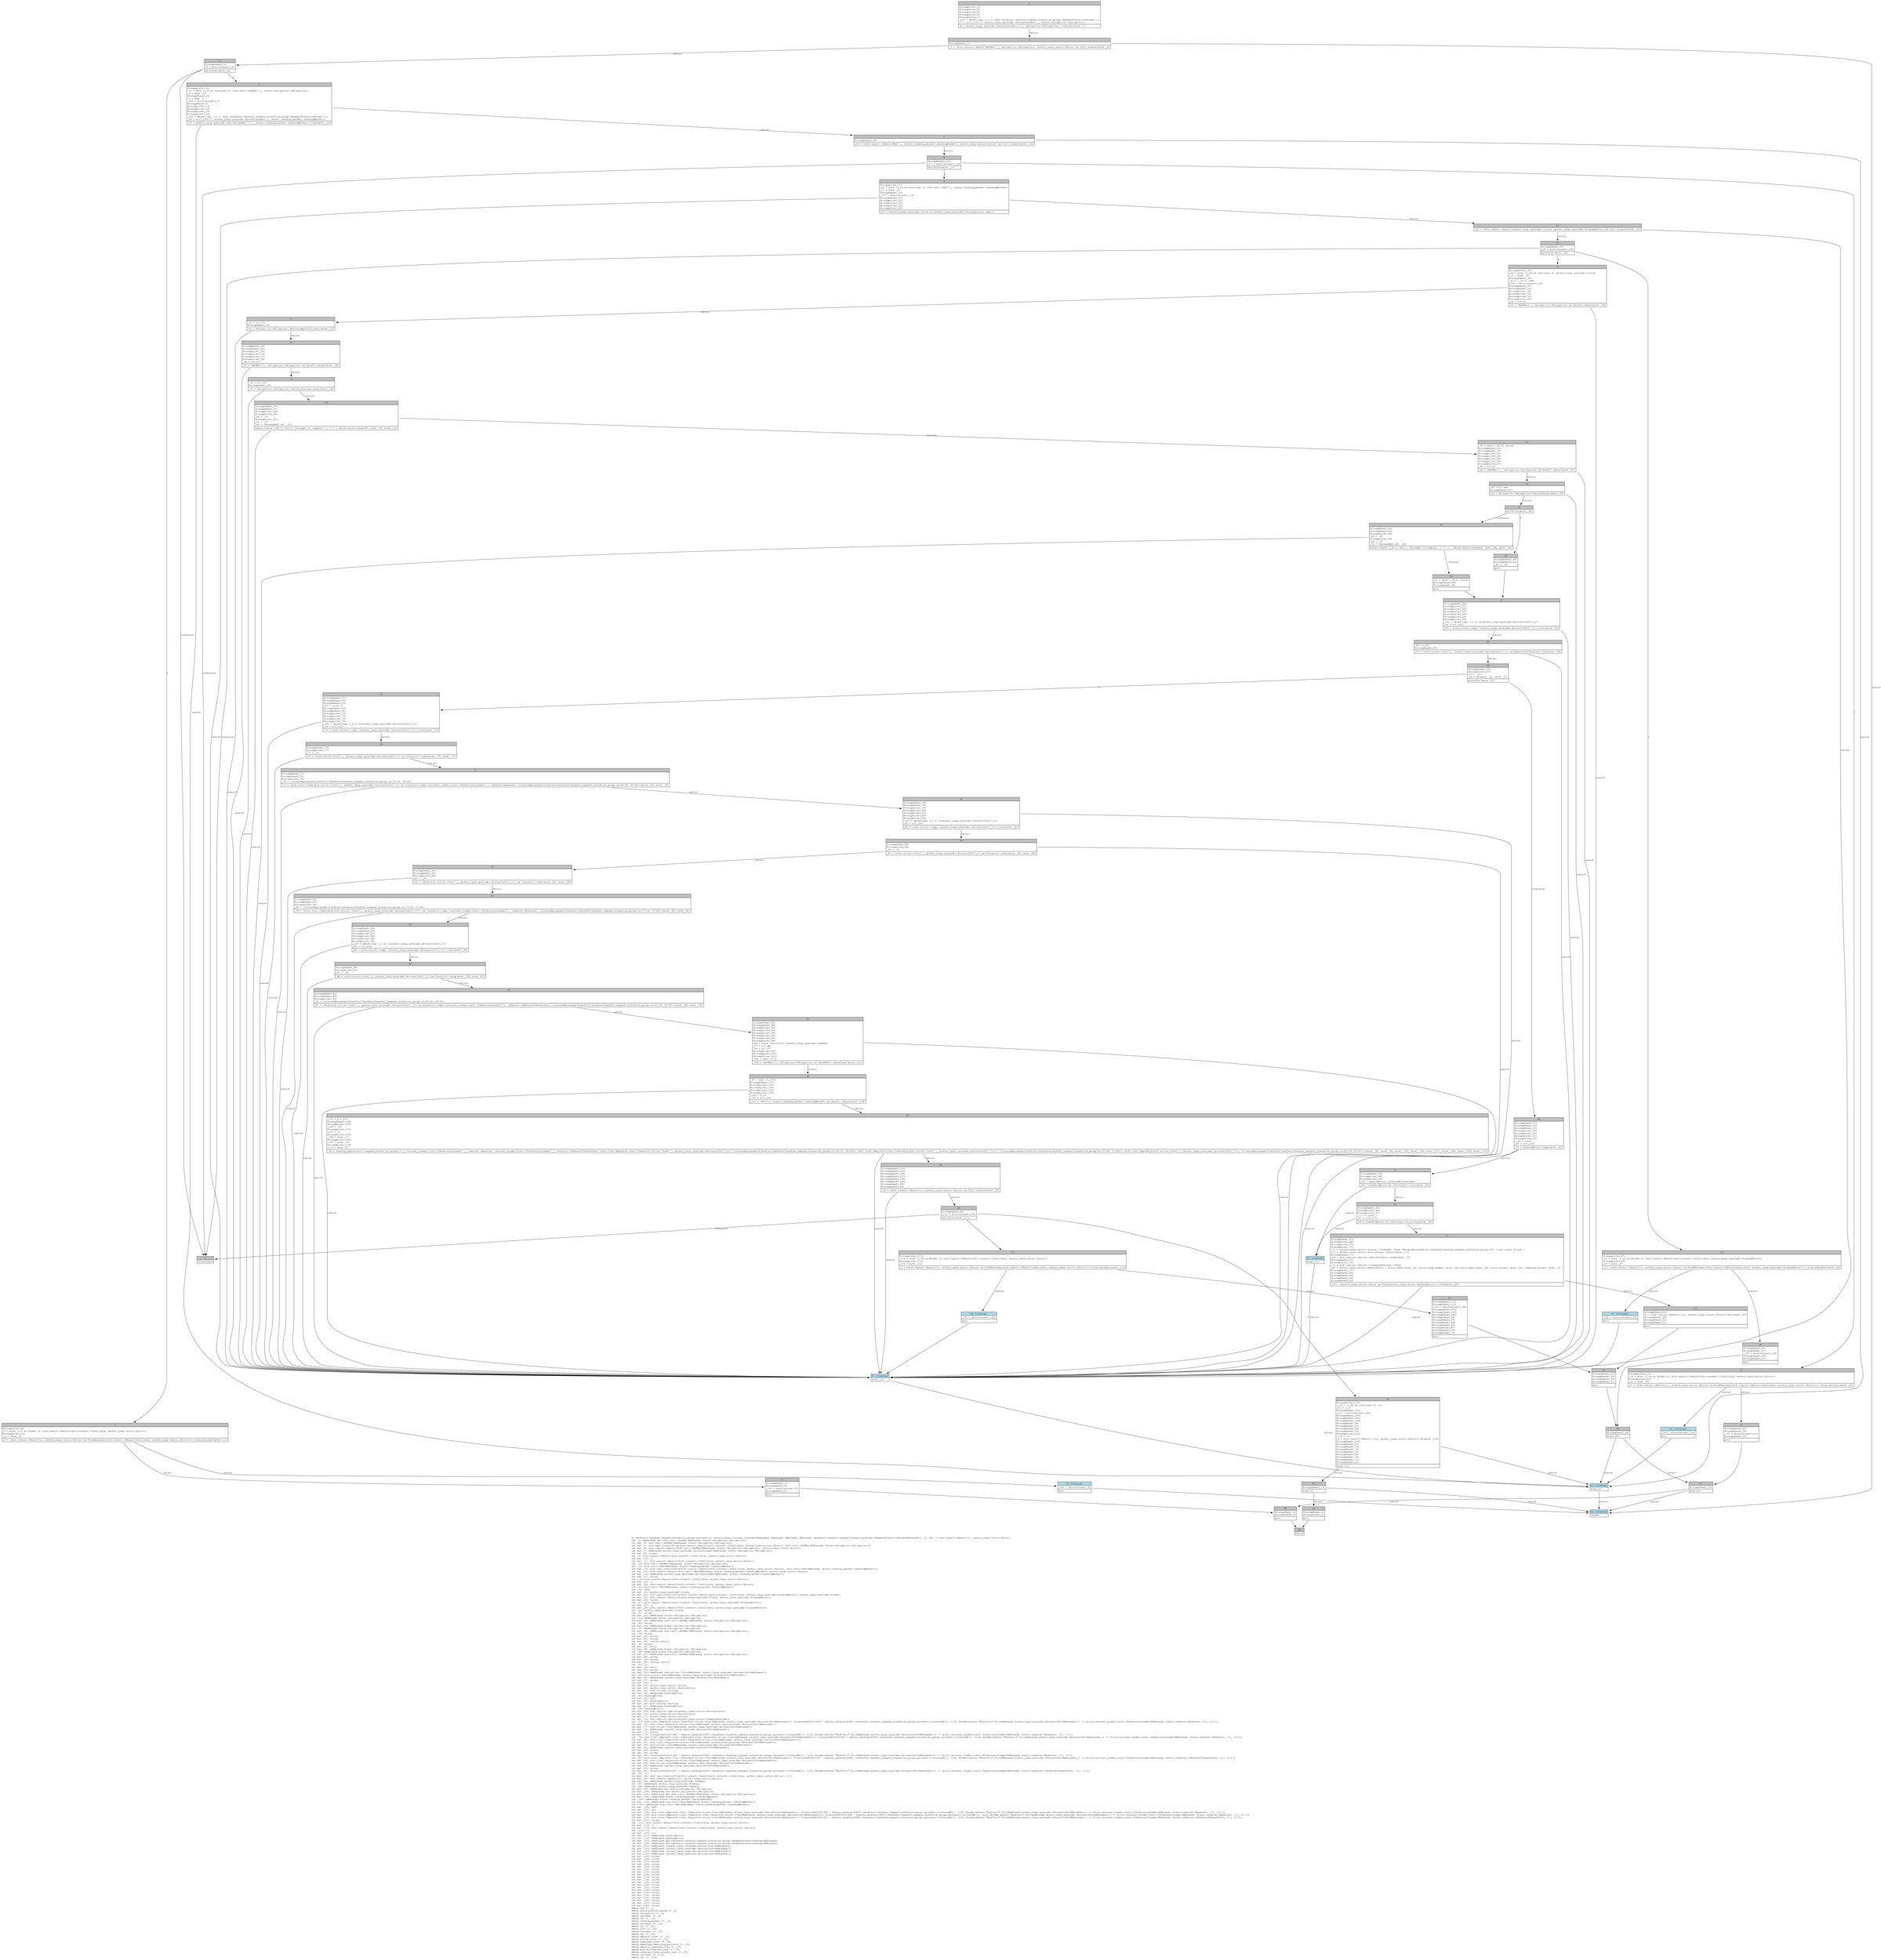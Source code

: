 digraph Mir_0_624 {
    graph [fontname="Courier, monospace"];
    node [fontname="Courier, monospace"];
    edge [fontname="Courier, monospace"];
    label=<fn handlers::handler_request_elevation_group::process(_1: anchor_lang::context::Context&lt;ReErased, ReErased, ReErased, ReErased, handlers::handler_request_elevation_group::RequestElevationGroup&lt;ReErased&gt;&gt;, _2: u8) -&gt; std::result::Result&lt;(), anchor_lang::error::Error&gt;<br align="left"/>let _3: &amp;ReErased mut std::cell::RefMut&lt;ReErased, state::obligation::Obligation&gt;;<br align="left"/>let mut _4: std::cell::RefMut&lt;ReErased, state::obligation::Obligation&gt;;<br align="left"/>let mut _5: std::ops::ControlFlow&lt;std::result::Result&lt;std::convert::Infallible, anchor_lang::error::Error&gt;, std::cell::RefMut&lt;ReErased, state::obligation::Obligation&gt;&gt;;<br align="left"/>let mut _6: std::result::Result&lt;std::cell::RefMut&lt;ReErased, state::obligation::Obligation&gt;, anchor_lang::error::Error&gt;;<br align="left"/>let mut _7: &amp;ReErased anchor_lang::prelude::AccountLoader&lt;ReErased, state::obligation::Obligation&gt;;<br align="left"/>let mut _8: isize;<br align="left"/>let _9: std::result::Result&lt;std::convert::Infallible, anchor_lang::error::Error&gt;;<br align="left"/>let mut _10: !;<br align="left"/>let mut _11: std::result::Result&lt;std::convert::Infallible, anchor_lang::error::Error&gt;;<br align="left"/>let _12: std::cell::RefMut&lt;ReErased, state::obligation::Obligation&gt;;<br align="left"/>let _13: std::cell::Ref&lt;ReErased, state::lending_market::LendingMarket&gt;;<br align="left"/>let mut _14: std::ops::ControlFlow&lt;std::result::Result&lt;std::convert::Infallible, anchor_lang::error::Error&gt;, std::cell::Ref&lt;ReErased, state::lending_market::LendingMarket&gt;&gt;;<br align="left"/>let mut _15: std::result::Result&lt;std::cell::Ref&lt;ReErased, state::lending_market::LendingMarket&gt;, anchor_lang::error::Error&gt;;<br align="left"/>let mut _16: &amp;ReErased anchor_lang::prelude::AccountLoader&lt;ReErased, state::lending_market::LendingMarket&gt;;<br align="left"/>let mut _17: isize;<br align="left"/>let _18: std::result::Result&lt;std::convert::Infallible, anchor_lang::error::Error&gt;;<br align="left"/>let mut _19: !;<br align="left"/>let mut _20: std::result::Result&lt;std::convert::Infallible, anchor_lang::error::Error&gt;;<br align="left"/>let _21: std::cell::Ref&lt;ReErased, state::lending_market::LendingMarket&gt;;<br align="left"/>let _22: u64;<br align="left"/>let mut _23: anchor_lang::prelude::Clock;<br align="left"/>let mut _24: std::ops::ControlFlow&lt;std::result::Result&lt;std::convert::Infallible, anchor_lang::prelude::ProgramError&gt;, anchor_lang::prelude::Clock&gt;;<br align="left"/>let mut _25: std::result::Result&lt;anchor_lang::prelude::Clock, anchor_lang::prelude::ProgramError&gt;;<br align="left"/>let mut _26: isize;<br align="left"/>let _27: std::result::Result&lt;std::convert::Infallible, anchor_lang::prelude::ProgramError&gt;;<br align="left"/>let mut _28: !;<br align="left"/>let mut _29: std::result::Result&lt;std::convert::Infallible, anchor_lang::prelude::ProgramError&gt;;<br align="left"/>let _30: anchor_lang::prelude::Clock;<br align="left"/>let _31: usize;<br align="left"/>let mut _32: &amp;ReErased state::obligation::Obligation;<br align="left"/>let _33: &amp;ReErased state::obligation::Obligation;<br align="left"/>let mut _34: &amp;ReErased std::cell::RefMut&lt;ReErased, state::obligation::Obligation&gt;;<br align="left"/>let _35: usize;<br align="left"/>let mut _36: &amp;ReErased state::obligation::Obligation;<br align="left"/>let _37: &amp;ReErased state::obligation::Obligation;<br align="left"/>let mut _38: &amp;ReErased std::cell::RefMut&lt;ReErased, state::obligation::Obligation&gt;;<br align="left"/>let _39: usize;<br align="left"/>let mut _40: usize;<br align="left"/>let mut _41: usize;<br align="left"/>let mut _42: (usize, bool);<br align="left"/>let _43: usize;<br align="left"/>let mut _44: bool;<br align="left"/>let mut _45: &amp;ReErased state::obligation::Obligation;<br align="left"/>let _46: &amp;ReErased state::obligation::Obligation;<br align="left"/>let mut _47: &amp;ReErased std::cell::RefMut&lt;ReErased, state::obligation::Obligation&gt;;<br align="left"/>let mut _48: usize;<br align="left"/>let mut _49: usize;<br align="left"/>let mut _50: (usize, bool);<br align="left"/>let _51: ();<br align="left"/>let mut _52: bool;<br align="left"/>let mut _53: usize;<br align="left"/>let mut _54: &amp;ReErased std::slice::Iter&lt;ReErased, anchor_lang::prelude::AccountInfo&lt;ReErased&gt;&gt;;<br align="left"/>let _55: std::slice::Iter&lt;ReErased, anchor_lang::prelude::AccountInfo&lt;ReErased&gt;&gt;;<br align="left"/>let mut _56: &amp;ReErased [anchor_lang::prelude::AccountInfo&lt;ReErased&gt;];<br align="left"/>let mut _57: usize;<br align="left"/>let mut _58: !;<br align="left"/>let mut _59: anchor_lang::error::Error;<br align="left"/>let mut _60: anchor_lang::error::AnchorError;<br align="left"/>let mut _61: std::string::String;<br align="left"/>let mut _62: &amp;ReErased LendingError;<br align="left"/>let _63: LendingError;<br align="left"/>let mut _64: u32;<br align="left"/>let mut _65: LendingError;<br align="left"/>let mut _66: std::string::String;<br align="left"/>let mut _67: &amp;ReErased LendingError;<br align="left"/>let _68: LendingError;<br align="left"/>let mut _69: std::option::Option&lt;anchor_lang::error::ErrorOrigin&gt;;<br align="left"/>let mut _70: anchor_lang::error::ErrorOrigin;<br align="left"/>let mut _71: anchor_lang::error::Source;<br align="left"/>let mut _72: std::option::Option&lt;anchor_lang::error::ComparedValues&gt;;<br align="left"/>let _73: std::iter::Map&lt;std::iter::Take&lt;std::slice::Iter&lt;ReErased, anchor_lang::prelude::AccountInfo&lt;ReErased&gt;&gt;&gt;, Closure(DefId(0:625 ~ kamino_lending[6389]::handlers::handler_request_elevation_group::process::{closure#0}), [i16, Binder(extern &quot;RustCall&quot; fn((&amp;ReErased anchor_lang::prelude::AccountInfo&lt;ReErased&gt;,)) -&gt; utils::account_loader_trait::FatAccountLoader&lt;ReErased, state::reserve::Reserve&gt;, []), ()])&gt;;<br align="left"/>let mut _74: std::iter::Take&lt;std::slice::Iter&lt;ReErased, anchor_lang::prelude::AccountInfo&lt;ReErased&gt;&gt;&gt;;<br align="left"/>let mut _75: std::slice::Iter&lt;ReErased, anchor_lang::prelude::AccountInfo&lt;ReErased&gt;&gt;;<br align="left"/>let mut _76: &amp;ReErased [anchor_lang::prelude::AccountInfo&lt;ReErased&gt;];<br align="left"/>let mut _77: usize;<br align="left"/>let mut _78: Closure(DefId(0:625 ~ kamino_lending[6389]::handlers::handler_request_elevation_group::process::{closure#0}), [i16, Binder(extern &quot;RustCall&quot; fn((&amp;ReErased anchor_lang::prelude::AccountInfo&lt;ReErased&gt;,)) -&gt; utils::account_loader_trait::FatAccountLoader&lt;ReErased, state::reserve::Reserve&gt;, []), ()]);<br align="left"/>let _79: std::iter::Map&lt;std::iter::Take&lt;std::iter::Skip&lt;std::slice::Iter&lt;ReErased, anchor_lang::prelude::AccountInfo&lt;ReErased&gt;&gt;&gt;&gt;, Closure(DefId(0:626 ~ kamino_lending[6389]::handlers::handler_request_elevation_group::process::{closure#1}), [i16, Binder(extern &quot;RustCall&quot; fn((&amp;ReErased anchor_lang::prelude::AccountInfo&lt;ReErased&gt;,)) -&gt; utils::account_loader_trait::FatAccountLoader&lt;ReErased, state::reserve::Reserve&gt;, []), ()])&gt;;<br align="left"/>let mut _80: std::iter::Take&lt;std::iter::Skip&lt;std::slice::Iter&lt;ReErased, anchor_lang::prelude::AccountInfo&lt;ReErased&gt;&gt;&gt;&gt;;<br align="left"/>let mut _81: std::iter::Skip&lt;std::slice::Iter&lt;ReErased, anchor_lang::prelude::AccountInfo&lt;ReErased&gt;&gt;&gt;;<br align="left"/>let mut _82: std::slice::Iter&lt;ReErased, anchor_lang::prelude::AccountInfo&lt;ReErased&gt;&gt;;<br align="left"/>let mut _83: &amp;ReErased [anchor_lang::prelude::AccountInfo&lt;ReErased&gt;];<br align="left"/>let mut _84: usize;<br align="left"/>let mut _85: usize;<br align="left"/>let mut _86: Closure(DefId(0:626 ~ kamino_lending[6389]::handlers::handler_request_elevation_group::process::{closure#1}), [i16, Binder(extern &quot;RustCall&quot; fn((&amp;ReErased anchor_lang::prelude::AccountInfo&lt;ReErased&gt;,)) -&gt; utils::account_loader_trait::FatAccountLoader&lt;ReErased, state::reserve::Reserve&gt;, []), ()]);<br align="left"/>let _87: std::iter::Map&lt;std::iter::Skip&lt;std::slice::Iter&lt;ReErased, anchor_lang::prelude::AccountInfo&lt;ReErased&gt;&gt;&gt;, Closure(DefId(0:627 ~ kamino_lending[6389]::handlers::handler_request_elevation_group::process::{closure#2}), [i16, Binder(extern &quot;RustCall&quot; fn((&amp;ReErased anchor_lang::prelude::AccountInfo&lt;ReErased&gt;,)) -&gt; utils::account_loader_trait::FatAccountLoader&lt;ReErased, state::referral::ReferrerTokenState&gt;, []), ()])&gt;;<br align="left"/>let mut _88: std::iter::Skip&lt;std::slice::Iter&lt;ReErased, anchor_lang::prelude::AccountInfo&lt;ReErased&gt;&gt;&gt;;<br align="left"/>let mut _89: std::slice::Iter&lt;ReErased, anchor_lang::prelude::AccountInfo&lt;ReErased&gt;&gt;;<br align="left"/>let mut _90: &amp;ReErased [anchor_lang::prelude::AccountInfo&lt;ReErased&gt;];<br align="left"/>let mut _91: usize;<br align="left"/>let mut _92: Closure(DefId(0:627 ~ kamino_lending[6389]::handlers::handler_request_elevation_group::process::{closure#2}), [i16, Binder(extern &quot;RustCall&quot; fn((&amp;ReErased anchor_lang::prelude::AccountInfo&lt;ReErased&gt;,)) -&gt; utils::account_loader_trait::FatAccountLoader&lt;ReErased, state::referral::ReferrerTokenState&gt;, []), ()]);<br align="left"/>let _93: ();<br align="left"/>let mut _94: std::ops::ControlFlow&lt;std::result::Result&lt;std::convert::Infallible, anchor_lang::error::Error&gt;, ()&gt;;<br align="left"/>let mut _95: std::result::Result&lt;(), anchor_lang::error::Error&gt;;<br align="left"/>let mut _96: &amp;ReErased anchor_lang::prelude::Pubkey;<br align="left"/>let _97: &amp;ReErased anchor_lang::prelude::Pubkey;<br align="left"/>let _98: &amp;ReErased anchor_lang::prelude::Pubkey;<br align="left"/>let mut _99: &amp;ReErased mut state::obligation::Obligation;<br align="left"/>let mut _100: &amp;ReErased mut state::obligation::Obligation;<br align="left"/>let mut _101: &amp;ReErased mut std::cell::RefMut&lt;ReErased, state::obligation::Obligation&gt;;<br align="left"/>let mut _102: &amp;ReErased state::lending_market::LendingMarket;<br align="left"/>let _103: &amp;ReErased state::lending_market::LendingMarket;<br align="left"/>let mut _104: &amp;ReErased std::cell::Ref&lt;ReErased, state::lending_market::LendingMarket&gt;;<br align="left"/>let _105: &amp;ReErased std::cell::Ref&lt;ReErased, state::lending_market::LendingMarket&gt;;<br align="left"/>let mut _106: u64;<br align="left"/>let mut _107: u8;<br align="left"/>let mut _108: std::iter::Map&lt;std::iter::Take&lt;std::slice::Iter&lt;ReErased, anchor_lang::prelude::AccountInfo&lt;ReErased&gt;&gt;&gt;, Closure(DefId(0:625 ~ kamino_lending[6389]::handlers::handler_request_elevation_group::process::{closure#0}), [i16, Binder(extern &quot;RustCall&quot; fn((&amp;ReErased anchor_lang::prelude::AccountInfo&lt;ReErased&gt;,)) -&gt; utils::account_loader_trait::FatAccountLoader&lt;ReErased, state::reserve::Reserve&gt;, []), ()])&gt;;<br align="left"/>let mut _109: std::iter::Map&lt;std::iter::Take&lt;std::iter::Skip&lt;std::slice::Iter&lt;ReErased, anchor_lang::prelude::AccountInfo&lt;ReErased&gt;&gt;&gt;&gt;, Closure(DefId(0:626 ~ kamino_lending[6389]::handlers::handler_request_elevation_group::process::{closure#1}), [i16, Binder(extern &quot;RustCall&quot; fn((&amp;ReErased anchor_lang::prelude::AccountInfo&lt;ReErased&gt;,)) -&gt; utils::account_loader_trait::FatAccountLoader&lt;ReErased, state::reserve::Reserve&gt;, []), ()])&gt;;<br align="left"/>let mut _110: std::iter::Map&lt;std::iter::Skip&lt;std::slice::Iter&lt;ReErased, anchor_lang::prelude::AccountInfo&lt;ReErased&gt;&gt;&gt;, Closure(DefId(0:627 ~ kamino_lending[6389]::handlers::handler_request_elevation_group::process::{closure#2}), [i16, Binder(extern &quot;RustCall&quot; fn((&amp;ReErased anchor_lang::prelude::AccountInfo&lt;ReErased&gt;,)) -&gt; utils::account_loader_trait::FatAccountLoader&lt;ReErased, state::referral::ReferrerTokenState&gt;, []), ()])&gt;;<br align="left"/>let mut _111: isize;<br align="left"/>let _112: std::result::Result&lt;std::convert::Infallible, anchor_lang::error::Error&gt;;<br align="left"/>let mut _113: !;<br align="left"/>let mut _114: std::result::Result&lt;std::convert::Infallible, anchor_lang::error::Error&gt;;<br align="left"/>let _115: ();<br align="left"/>let mut _116: ();<br align="left"/>let mut _117: &amp;ReErased LendingError;<br align="left"/>let mut _118: &amp;ReErased LendingError;<br align="left"/>let mut _119: &amp;ReErased mut handlers::handler_request_elevation_group::RequestElevationGroup&lt;ReErased&gt;;<br align="left"/>let mut _120: &amp;ReErased mut handlers::handler_request_elevation_group::RequestElevationGroup&lt;ReErased&gt;;<br align="left"/>let mut _121: &amp;ReErased [anchor_lang::prelude::AccountInfo&lt;ReErased&gt;];<br align="left"/>let mut _122: &amp;ReErased [anchor_lang::prelude::AccountInfo&lt;ReErased&gt;];<br align="left"/>let mut _123: &amp;ReErased [anchor_lang::prelude::AccountInfo&lt;ReErased&gt;];<br align="left"/>let mut _124: &amp;ReErased [anchor_lang::prelude::AccountInfo&lt;ReErased&gt;];<br align="left"/>let mut _125: isize;<br align="left"/>let mut _126: isize;<br align="left"/>let mut _127: isize;<br align="left"/>let mut _128: isize;<br align="left"/>let mut _129: isize;<br align="left"/>let mut _130: isize;<br align="left"/>let mut _131: isize;<br align="left"/>let mut _132: isize;<br align="left"/>let mut _133: isize;<br align="left"/>let mut _134: isize;<br align="left"/>let mut _135: isize;<br align="left"/>let mut _136: isize;<br align="left"/>let mut _137: isize;<br align="left"/>let mut _138: isize;<br align="left"/>let mut _139: isize;<br align="left"/>let mut _140: isize;<br align="left"/>let mut _141: isize;<br align="left"/>let mut _142: isize;<br align="left"/>let mut _143: isize;<br align="left"/>let mut _144: isize;<br align="left"/>debug ctx =&gt; _1;<br align="left"/>debug new_elevation_group =&gt; _2;<br align="left"/>debug obligation =&gt; _3;<br align="left"/>debug residual =&gt; _9;<br align="left"/>debug val =&gt; _12;<br align="left"/>debug lending_market =&gt; _13;<br align="left"/>debug residual =&gt; _18;<br align="left"/>debug val =&gt; _21;<br align="left"/>debug slot =&gt; _22;<br align="left"/>debug residual =&gt; _27;<br align="left"/>debug val =&gt; _30;<br align="left"/>debug deposit_count =&gt; _31;<br align="left"/>debug borrow_count =&gt; _35;<br align="left"/>debug reserves_count =&gt; _39;<br align="left"/>debug expected_remaining_accounts =&gt; _43;<br align="left"/>debug deposit_reserves_iter =&gt; _73;<br align="left"/>debug borrow_reserves_iter =&gt; _79;<br align="left"/>debug referrer_token_states_iter =&gt; _87;<br align="left"/>debug residual =&gt; _112;<br align="left"/>debug val =&gt; _115;<br align="left"/>>;
    bb0__0_624 [shape="none", label=<<table border="0" cellborder="1" cellspacing="0"><tr><td bgcolor="gray" align="center" colspan="1">0</td></tr><tr><td align="left" balign="left">StorageLive(_3)<br/>StorageLive(_4)<br/>StorageLive(_5)<br/>StorageLive(_6)<br/>StorageLive(_7)<br/>_119 = deref_copy (_1.1: &amp;mut handlers::handler_request_elevation_group::RequestElevationGroup&lt;'_&gt;)<br/>_7 = &amp;((*_119).1: anchor_lang::prelude::AccountLoader&lt;'_, state::obligation::Obligation&gt;)<br/></td></tr><tr><td align="left">_6 = anchor_lang::prelude::AccountLoader::&lt;'_, obligation::Obligation&gt;::load_mut(move _7)</td></tr></table>>];
    bb1__0_624 [shape="none", label=<<table border="0" cellborder="1" cellspacing="0"><tr><td bgcolor="gray" align="center" colspan="1">1</td></tr><tr><td align="left" balign="left">StorageDead(_7)<br/></td></tr><tr><td align="left">_5 = &lt;std::result::Result&lt;RefMut&lt;'_, obligation::Obligation&gt;, anchor_lang::error::Error&gt; as Try&gt;::branch(move _6)</td></tr></table>>];
    bb2__0_624 [shape="none", label=<<table border="0" cellborder="1" cellspacing="0"><tr><td bgcolor="gray" align="center" colspan="1">2</td></tr><tr><td align="left" balign="left">StorageDead(_6)<br/>_8 = discriminant(_5)<br/></td></tr><tr><td align="left">switchInt(move _8)</td></tr></table>>];
    bb3__0_624 [shape="none", label=<<table border="0" cellborder="1" cellspacing="0"><tr><td bgcolor="gray" align="center" colspan="1">3</td></tr><tr><td align="left" balign="left">StorageLive(_12)<br/>_12 = move ((_5 as Continue).0: std::cell::RefMut&lt;'_, state::obligation::Obligation&gt;)<br/>_4 = move _12<br/>StorageDead(_12)<br/>_3 = &amp;mut _4<br/>_125 = discriminant(_5)<br/>StorageDead(_5)<br/>StorageLive(_13)<br/>StorageLive(_14)<br/>StorageLive(_15)<br/>StorageLive(_16)<br/>_120 = deref_copy (_1.1: &amp;mut handlers::handler_request_elevation_group::RequestElevationGroup&lt;'_&gt;)<br/>_16 = &amp;((*_120).2: anchor_lang::prelude::AccountLoader&lt;'_, state::lending_market::LendingMarket&gt;)<br/></td></tr><tr><td align="left">_15 = anchor_lang::prelude::AccountLoader::&lt;'_, state::lending_market::LendingMarket&gt;::load(move _16)</td></tr></table>>];
    bb4__0_624 [shape="none", label=<<table border="0" cellborder="1" cellspacing="0"><tr><td bgcolor="gray" align="center" colspan="1">4</td></tr><tr><td align="left">unreachable</td></tr></table>>];
    bb5__0_624 [shape="none", label=<<table border="0" cellborder="1" cellspacing="0"><tr><td bgcolor="gray" align="center" colspan="1">5</td></tr><tr><td align="left" balign="left">StorageLive(_9)<br/>_9 = move ((_5 as Break).0: std::result::Result&lt;std::convert::Infallible, anchor_lang::error::Error&gt;)<br/>StorageLive(_11)<br/>_11 = move _9<br/></td></tr><tr><td align="left">_0 = &lt;std::result::Result&lt;(), anchor_lang::error::Error&gt; as FromResidual&lt;std::result::Result&lt;Infallible, anchor_lang::error::Error&gt;&gt;&gt;::from_residual(move _11)</td></tr></table>>];
    bb6__0_624 [shape="none", label=<<table border="0" cellborder="1" cellspacing="0"><tr><td bgcolor="gray" align="center" colspan="1">6</td></tr><tr><td align="left" balign="left">StorageDead(_11)<br/>StorageDead(_9)<br/>_139 = discriminant(_5)<br/>StorageDead(_5)<br/></td></tr><tr><td align="left">goto</td></tr></table>>];
    bb7__0_624 [shape="none", label=<<table border="0" cellborder="1" cellspacing="0"><tr><td bgcolor="gray" align="center" colspan="1">7</td></tr><tr><td align="left" balign="left">StorageDead(_16)<br/></td></tr><tr><td align="left">_14 = &lt;std::result::Result&lt;Ref&lt;'_, state::lending_market::LendingMarket&gt;, anchor_lang::error::Error&gt; as Try&gt;::branch(move _15)</td></tr></table>>];
    bb8__0_624 [shape="none", label=<<table border="0" cellborder="1" cellspacing="0"><tr><td bgcolor="gray" align="center" colspan="1">8</td></tr><tr><td align="left" balign="left">StorageDead(_15)<br/>_17 = discriminant(_14)<br/></td></tr><tr><td align="left">switchInt(move _17)</td></tr></table>>];
    bb9__0_624 [shape="none", label=<<table border="0" cellborder="1" cellspacing="0"><tr><td bgcolor="gray" align="center" colspan="1">9</td></tr><tr><td align="left" balign="left">StorageLive(_21)<br/>_21 = move ((_14 as Continue).0: std::cell::Ref&lt;'_, state::lending_market::LendingMarket&gt;)<br/>_13 = move _21<br/>StorageDead(_21)<br/>_127 = discriminant(_14)<br/>StorageDead(_14)<br/>StorageLive(_22)<br/>StorageLive(_23)<br/>StorageLive(_24)<br/>StorageLive(_25)<br/></td></tr><tr><td align="left">_25 = &lt;anchor_lang::prelude::Clock as anchor_lang::prelude::SolanaSysvar&gt;::get()</td></tr></table>>];
    bb10__0_624 [shape="none", label=<<table border="0" cellborder="1" cellspacing="0"><tr><td bgcolor="gray" align="center" colspan="1">10</td></tr><tr><td align="left" balign="left">StorageLive(_18)<br/>_18 = move ((_14 as Break).0: std::result::Result&lt;std::convert::Infallible, anchor_lang::error::Error&gt;)<br/>StorageLive(_20)<br/>_20 = move _18<br/></td></tr><tr><td align="left">_0 = &lt;std::result::Result&lt;(), anchor_lang::error::Error&gt; as FromResidual&lt;std::result::Result&lt;Infallible, anchor_lang::error::Error&gt;&gt;&gt;::from_residual(move _20)</td></tr></table>>];
    bb11__0_624 [shape="none", label=<<table border="0" cellborder="1" cellspacing="0"><tr><td bgcolor="gray" align="center" colspan="1">11</td></tr><tr><td align="left" balign="left">StorageDead(_20)<br/>StorageDead(_18)<br/>_137 = discriminant(_14)<br/>StorageDead(_14)<br/></td></tr><tr><td align="left">goto</td></tr></table>>];
    bb12__0_624 [shape="none", label=<<table border="0" cellborder="1" cellspacing="0"><tr><td bgcolor="gray" align="center" colspan="1">12</td></tr><tr><td align="left">_24 = &lt;std::result::Result&lt;anchor_lang::prelude::Clock, anchor_lang::prelude::ProgramError&gt; as Try&gt;::branch(move _25)</td></tr></table>>];
    bb13__0_624 [shape="none", label=<<table border="0" cellborder="1" cellspacing="0"><tr><td bgcolor="gray" align="center" colspan="1">13</td></tr><tr><td align="left" balign="left">StorageDead(_25)<br/>_26 = discriminant(_24)<br/></td></tr><tr><td align="left">switchInt(move _26)</td></tr></table>>];
    bb14__0_624 [shape="none", label=<<table border="0" cellborder="1" cellspacing="0"><tr><td bgcolor="gray" align="center" colspan="1">14</td></tr><tr><td align="left" balign="left">StorageLive(_30)<br/>_30 = move ((_24 as Continue).0: anchor_lang::prelude::Clock)<br/>_23 = move _30<br/>StorageDead(_30)<br/>_22 = (_23.0: u64)<br/>_129 = discriminant(_24)<br/>StorageDead(_24)<br/>StorageDead(_23)<br/>StorageLive(_31)<br/>StorageLive(_32)<br/>StorageLive(_33)<br/>StorageLive(_34)<br/>_34 = &amp;(*_3)<br/></td></tr><tr><td align="left">_33 = &lt;RefMut&lt;'_, obligation::Obligation&gt; as Deref&gt;::deref(move _34)</td></tr></table>>];
    bb15__0_624 [shape="none", label=<<table border="0" cellborder="1" cellspacing="0"><tr><td bgcolor="gray" align="center" colspan="1">15</td></tr><tr><td align="left" balign="left">StorageLive(_27)<br/>_27 = move ((_24 as Break).0: std::result::Result&lt;std::convert::Infallible, anchor_lang::prelude::ProgramError&gt;)<br/>StorageLive(_29)<br/>_29 = move _27<br/></td></tr><tr><td align="left">_0 = &lt;std::result::Result&lt;(), anchor_lang::error::Error&gt; as FromResidual&lt;std::result::Result&lt;Infallible, anchor_lang::prelude::ProgramError&gt;&gt;&gt;::from_residual(move _29)</td></tr></table>>];
    bb16__0_624 [shape="none", label=<<table border="0" cellborder="1" cellspacing="0"><tr><td bgcolor="gray" align="center" colspan="1">16</td></tr><tr><td align="left" balign="left">StorageDead(_29)<br/>StorageDead(_27)<br/>_135 = discriminant(_24)<br/>StorageDead(_24)<br/>StorageDead(_23)<br/></td></tr><tr><td align="left">goto</td></tr></table>>];
    bb17__0_624 [shape="none", label=<<table border="0" cellborder="1" cellspacing="0"><tr><td bgcolor="gray" align="center" colspan="1">17</td></tr><tr><td align="left" balign="left">_32 = &amp;(*_33)<br/>StorageDead(_34)<br/></td></tr><tr><td align="left">_31 = obligation::Obligation::active_deposits_count(move _32)</td></tr></table>>];
    bb18__0_624 [shape="none", label=<<table border="0" cellborder="1" cellspacing="0"><tr><td bgcolor="gray" align="center" colspan="1">18</td></tr><tr><td align="left" balign="left">StorageDead(_32)<br/>StorageDead(_33)<br/>StorageLive(_35)<br/>StorageLive(_36)<br/>StorageLive(_37)<br/>StorageLive(_38)<br/>_38 = &amp;(*_3)<br/></td></tr><tr><td align="left">_37 = &lt;RefMut&lt;'_, obligation::Obligation&gt; as Deref&gt;::deref(move _38)</td></tr></table>>];
    bb19__0_624 [shape="none", label=<<table border="0" cellborder="1" cellspacing="0"><tr><td bgcolor="gray" align="center" colspan="1">19</td></tr><tr><td align="left" balign="left">_36 = &amp;(*_37)<br/>StorageDead(_38)<br/></td></tr><tr><td align="left">_35 = obligation::Obligation::active_borrows_count(move _36)</td></tr></table>>];
    bb20__0_624 [shape="none", label=<<table border="0" cellborder="1" cellspacing="0"><tr><td bgcolor="gray" align="center" colspan="1">20</td></tr><tr><td align="left" balign="left">StorageDead(_36)<br/>StorageDead(_37)<br/>StorageLive(_39)<br/>StorageLive(_40)<br/>_40 = _35<br/>StorageLive(_41)<br/>_41 = _31<br/>_42 = CheckedAdd(_40, _41)<br/></td></tr><tr><td align="left">assert(!move (_42.1: bool), &quot;attempt to compute `{} + {}`, which would overflow&quot;, move _40, move _41)</td></tr></table>>];
    bb21__0_624 [shape="none", label=<<table border="0" cellborder="1" cellspacing="0"><tr><td bgcolor="gray" align="center" colspan="1">21</td></tr><tr><td align="left" balign="left">_39 = move (_42.0: usize)<br/>StorageDead(_41)<br/>StorageDead(_40)<br/>StorageLive(_43)<br/>StorageLive(_44)<br/>StorageLive(_45)<br/>StorageLive(_46)<br/>StorageLive(_47)<br/>_47 = &amp;(*_3)<br/></td></tr><tr><td align="left">_46 = &lt;RefMut&lt;'_, obligation::Obligation&gt; as Deref&gt;::deref(move _47)</td></tr></table>>];
    bb22__0_624 [shape="none", label=<<table border="0" cellborder="1" cellspacing="0"><tr><td bgcolor="gray" align="center" colspan="1">22</td></tr><tr><td align="left" balign="left">_45 = &amp;(*_46)<br/>StorageDead(_47)<br/></td></tr><tr><td align="left">_44 = obligation::Obligation::has_referrer(move _45)</td></tr></table>>];
    bb23__0_624 [shape="none", label=<<table border="0" cellborder="1" cellspacing="0"><tr><td bgcolor="gray" align="center" colspan="1">23</td></tr><tr><td align="left">switchInt(move _44)</td></tr></table>>];
    bb24__0_624 [shape="none", label=<<table border="0" cellborder="1" cellspacing="0"><tr><td bgcolor="gray" align="center" colspan="1">24</td></tr><tr><td align="left" balign="left">StorageDead(_46)<br/>StorageDead(_45)<br/>StorageLive(_48)<br/>_48 = _39<br/>StorageLive(_49)<br/>_49 = _35<br/>_50 = CheckedAdd(_48, _49)<br/></td></tr><tr><td align="left">assert(!move (_50.1: bool), &quot;attempt to compute `{} + {}`, which would overflow&quot;, move _48, move _49)</td></tr></table>>];
    bb25__0_624 [shape="none", label=<<table border="0" cellborder="1" cellspacing="0"><tr><td bgcolor="gray" align="center" colspan="1">25</td></tr><tr><td align="left" balign="left">_43 = move (_50.0: usize)<br/>StorageDead(_49)<br/>StorageDead(_48)<br/></td></tr><tr><td align="left">goto</td></tr></table>>];
    bb26__0_624 [shape="none", label=<<table border="0" cellborder="1" cellspacing="0"><tr><td bgcolor="gray" align="center" colspan="1">26</td></tr><tr><td align="left" balign="left">StorageDead(_46)<br/>StorageDead(_45)<br/>_43 = _39<br/></td></tr><tr><td align="left">goto</td></tr></table>>];
    bb27__0_624 [shape="none", label=<<table border="0" cellborder="1" cellspacing="0"><tr><td bgcolor="gray" align="center" colspan="1">27</td></tr><tr><td align="left" balign="left">StorageDead(_44)<br/>StorageLive(_51)<br/>StorageLive(_52)<br/>StorageLive(_53)<br/>StorageLive(_54)<br/>StorageLive(_55)<br/>StorageLive(_56)<br/>_121 = deref_copy (_1.2: &amp;[anchor_lang::prelude::AccountInfo&lt;'_&gt;])<br/>_56 = &amp;(*_121)<br/></td></tr><tr><td align="left">_55 = core::slice::&lt;impl [anchor_lang::prelude::AccountInfo&lt;'_&gt;]&gt;::iter(move _56)</td></tr></table>>];
    bb28__0_624 [shape="none", label=<<table border="0" cellborder="1" cellspacing="0"><tr><td bgcolor="gray" align="center" colspan="1">28</td></tr><tr><td align="left" balign="left">_54 = &amp;_55<br/>StorageDead(_56)<br/></td></tr><tr><td align="left">_53 = &lt;std::slice::Iter&lt;'_, anchor_lang::prelude::AccountInfo&lt;'_&gt;&gt; as ExactSizeIterator&gt;::len(move _54)</td></tr></table>>];
    bb29__0_624 [shape="none", label=<<table border="0" cellborder="1" cellspacing="0"><tr><td bgcolor="gray" align="center" colspan="1">29</td></tr><tr><td align="left" balign="left">StorageDead(_54)<br/>StorageLive(_57)<br/>_57 = _43<br/>_52 = Ne(move _53, move _57)<br/></td></tr><tr><td align="left">switchInt(move _52)</td></tr></table>>];
    bb30__0_624 [shape="none", label=<<table border="0" cellborder="1" cellspacing="0"><tr><td bgcolor="gray" align="center" colspan="1">30</td></tr><tr><td align="left" balign="left">StorageDead(_57)<br/>StorageDead(_55)<br/>StorageDead(_53)<br/>StorageLive(_59)<br/>StorageLive(_60)<br/>StorageLive(_61)<br/>StorageLive(_62)<br/>_118 = const _<br/>_62 = &amp;(*_118)<br/></td></tr><tr><td align="left">_61 = LendingError::name(move _62)</td></tr></table>>];
    bb31__0_624 [shape="none", label=<<table border="0" cellborder="1" cellspacing="0"><tr><td bgcolor="gray" align="center" colspan="1">31</td></tr><tr><td align="left" balign="left">StorageDead(_62)<br/>StorageLive(_64)<br/>StorageLive(_65)<br/>_65 = LendingError::InvalidAccountInput<br/></td></tr><tr><td align="left">_64 = &lt;LendingError as Into&lt;u32&gt;&gt;::into(move _65)</td></tr></table>>];
    bb32__0_624 [shape="none", label=<<table border="0" cellborder="1" cellspacing="0"><tr><td bgcolor="gray" align="center" colspan="1">32</td></tr><tr><td align="left" balign="left">StorageDead(_65)<br/>StorageLive(_66)<br/>StorageLive(_67)<br/>_117 = const _<br/>_67 = &amp;(*_117)<br/></td></tr><tr><td align="left">_66 = &lt;LendingError as ToString&gt;::to_string(move _67)</td></tr></table>>];
    bb33__0_624 [shape="none", label=<<table border="0" cellborder="1" cellspacing="0"><tr><td bgcolor="gray" align="center" colspan="1">33</td></tr><tr><td align="left" balign="left">StorageDead(_67)<br/>StorageLive(_69)<br/>StorageLive(_70)<br/>StorageLive(_71)<br/>_71 = anchor_lang::error::Source { filename: const &quot;programs\\klend\\src\\handlers\\handler_request_elevation_group.rs&quot;, line: const 23_u32 }<br/>_70 = anchor_lang::error::ErrorOrigin::Source(move _71)<br/>StorageDead(_71)<br/>_69 = std::option::Option::&lt;ErrorOrigin&gt;::Some(move _70)<br/>StorageDead(_70)<br/>StorageLive(_72)<br/>_72 = std::option::Option::&lt;ComparedValues&gt;::None<br/>_60 = anchor_lang::error::AnchorError { error_name: move _61, error_code_number: move _64, error_msg: move _66, error_origin: move _69, compared_values: move _72 }<br/>StorageDead(_72)<br/>StorageDead(_69)<br/>StorageDead(_66)<br/>StorageDead(_64)<br/>StorageDead(_61)<br/></td></tr><tr><td align="left">_59 = &lt;anchor_lang::error::Error as From&lt;anchor_lang::error::AnchorError&gt;&gt;::from(move _60)</td></tr></table>>];
    bb34__0_624 [shape="none", label=<<table border="0" cellborder="1" cellspacing="0"><tr><td bgcolor="gray" align="center" colspan="1">34</td></tr><tr><td align="left" balign="left">StorageDead(_60)<br/>_0 = std::result::Result::&lt;(), anchor_lang::error::Error&gt;::Err(move _59)<br/>StorageDead(_59)<br/>StorageDead(_52)<br/>StorageDead(_51)<br/></td></tr><tr><td align="left">goto</td></tr></table>>];
    bb35__0_624 [shape="none", label=<<table border="0" cellborder="1" cellspacing="0"><tr><td bgcolor="gray" align="center" colspan="1">35</td></tr><tr><td align="left" balign="left">StorageDead(_57)<br/>StorageDead(_55)<br/>StorageDead(_53)<br/>_51 = const ()<br/>StorageDead(_52)<br/>StorageDead(_51)<br/>StorageLive(_73)<br/>StorageLive(_74)<br/>StorageLive(_75)<br/>StorageLive(_76)<br/>_122 = deref_copy (_1.2: &amp;[anchor_lang::prelude::AccountInfo&lt;'_&gt;])<br/>_76 = &amp;(*_122)<br/></td></tr><tr><td align="left">_75 = core::slice::&lt;impl [anchor_lang::prelude::AccountInfo&lt;'_&gt;]&gt;::iter(move _76)</td></tr></table>>];
    bb36__0_624 [shape="none", label=<<table border="0" cellborder="1" cellspacing="0"><tr><td bgcolor="gray" align="center" colspan="1">36</td></tr><tr><td align="left" balign="left">StorageDead(_76)<br/>StorageLive(_77)<br/>_77 = _31<br/></td></tr><tr><td align="left">_74 = &lt;std::slice::Iter&lt;'_, anchor_lang::prelude::AccountInfo&lt;'_&gt;&gt; as Iterator&gt;::take(move _75, move _77)</td></tr></table>>];
    bb37__0_624 [shape="none", label=<<table border="0" cellborder="1" cellspacing="0"><tr><td bgcolor="gray" align="center" colspan="1">37</td></tr><tr><td align="left" balign="left">StorageDead(_77)<br/>StorageDead(_75)<br/>StorageLive(_78)<br/>_78 = {closure@programs\klend\src\handlers\handler_request_elevation_group.rs:30:14: 30:28}<br/></td></tr><tr><td align="left">_73 = &lt;std::iter::Take&lt;std::slice::Iter&lt;'_, anchor_lang::prelude::AccountInfo&lt;'_&gt;&gt;&gt; as Iterator&gt;::map::&lt;account_loader_trait::FatAccountLoader&lt;'_, reserve::Reserve&gt;, {closure@programs\klend\src\handlers\handler_request_elevation_group.rs:30:14: 30:28}&gt;(move _74, move _78)</td></tr></table>>];
    bb38__0_624 [shape="none", label=<<table border="0" cellborder="1" cellspacing="0"><tr><td bgcolor="gray" align="center" colspan="1">38</td></tr><tr><td align="left" balign="left">StorageDead(_78)<br/>StorageDead(_74)<br/>StorageLive(_79)<br/>StorageLive(_80)<br/>StorageLive(_81)<br/>StorageLive(_82)<br/>StorageLive(_83)<br/>_123 = deref_copy (_1.2: &amp;[anchor_lang::prelude::AccountInfo&lt;'_&gt;])<br/>_83 = &amp;(*_123)<br/></td></tr><tr><td align="left">_82 = core::slice::&lt;impl [anchor_lang::prelude::AccountInfo&lt;'_&gt;]&gt;::iter(move _83)</td></tr></table>>];
    bb39__0_624 [shape="none", label=<<table border="0" cellborder="1" cellspacing="0"><tr><td bgcolor="gray" align="center" colspan="1">39</td></tr><tr><td align="left" balign="left">StorageDead(_83)<br/>StorageLive(_84)<br/>_84 = _31<br/></td></tr><tr><td align="left">_81 = &lt;std::slice::Iter&lt;'_, anchor_lang::prelude::AccountInfo&lt;'_&gt;&gt; as Iterator&gt;::skip(move _82, move _84)</td></tr></table>>];
    bb40__0_624 [shape="none", label=<<table border="0" cellborder="1" cellspacing="0"><tr><td bgcolor="gray" align="center" colspan="1">40</td></tr><tr><td align="left" balign="left">StorageDead(_84)<br/>StorageDead(_82)<br/>StorageLive(_85)<br/>_85 = _35<br/></td></tr><tr><td align="left">_80 = &lt;Skip&lt;std::slice::Iter&lt;'_, anchor_lang::prelude::AccountInfo&lt;'_&gt;&gt;&gt; as Iterator&gt;::take(move _81, move _85)</td></tr></table>>];
    bb41__0_624 [shape="none", label=<<table border="0" cellborder="1" cellspacing="0"><tr><td bgcolor="gray" align="center" colspan="1">41</td></tr><tr><td align="left" balign="left">StorageDead(_85)<br/>StorageDead(_81)<br/>StorageLive(_86)<br/>_86 = {closure@programs\klend\src\handlers\handler_request_elevation_group.rs:37:14: 37:28}<br/></td></tr><tr><td align="left">_79 = &lt;std::iter::Take&lt;Skip&lt;std::slice::Iter&lt;'_, anchor_lang::prelude::AccountInfo&lt;'_&gt;&gt;&gt;&gt; as Iterator&gt;::map::&lt;account_loader_trait::FatAccountLoader&lt;'_, reserve::Reserve&gt;, {closure@programs\klend\src\handlers\handler_request_elevation_group.rs:37:14: 37:28}&gt;(move _80, move _86)</td></tr></table>>];
    bb42__0_624 [shape="none", label=<<table border="0" cellborder="1" cellspacing="0"><tr><td bgcolor="gray" align="center" colspan="1">42</td></tr><tr><td align="left" balign="left">StorageDead(_86)<br/>StorageDead(_80)<br/>StorageLive(_87)<br/>StorageLive(_88)<br/>StorageLive(_89)<br/>StorageLive(_90)<br/>_124 = deref_copy (_1.2: &amp;[anchor_lang::prelude::AccountInfo&lt;'_&gt;])<br/>_90 = &amp;(*_124)<br/></td></tr><tr><td align="left">_89 = core::slice::&lt;impl [anchor_lang::prelude::AccountInfo&lt;'_&gt;]&gt;::iter(move _90)</td></tr></table>>];
    bb43__0_624 [shape="none", label=<<table border="0" cellborder="1" cellspacing="0"><tr><td bgcolor="gray" align="center" colspan="1">43</td></tr><tr><td align="left" balign="left">StorageDead(_90)<br/>StorageLive(_91)<br/>_91 = _39<br/></td></tr><tr><td align="left">_88 = &lt;std::slice::Iter&lt;'_, anchor_lang::prelude::AccountInfo&lt;'_&gt;&gt; as Iterator&gt;::skip(move _89, move _91)</td></tr></table>>];
    bb44__0_624 [shape="none", label=<<table border="0" cellborder="1" cellspacing="0"><tr><td bgcolor="gray" align="center" colspan="1">44</td></tr><tr><td align="left" balign="left">StorageDead(_91)<br/>StorageDead(_89)<br/>StorageLive(_92)<br/>_92 = {closure@programs\klend\src\handlers\handler_request_elevation_group.rs:43:18: 43:32}<br/></td></tr><tr><td align="left">_87 = &lt;Skip&lt;std::slice::Iter&lt;'_, anchor_lang::prelude::AccountInfo&lt;'_&gt;&gt;&gt; as Iterator&gt;::map::&lt;account_loader_trait::FatAccountLoader&lt;'_, referral::ReferrerTokenState&gt;, {closure@programs\klend\src\handlers\handler_request_elevation_group.rs:43:18: 43:32}&gt;(move _88, move _92)</td></tr></table>>];
    bb45__0_624 [shape="none", label=<<table border="0" cellborder="1" cellspacing="0"><tr><td bgcolor="gray" align="center" colspan="1">45</td></tr><tr><td align="left" balign="left">StorageDead(_92)<br/>StorageDead(_88)<br/>StorageLive(_93)<br/>StorageLive(_94)<br/>StorageLive(_95)<br/>StorageLive(_96)<br/>StorageLive(_97)<br/>StorageLive(_98)<br/>_98 = const {alloc279: &amp;anchor_lang::prelude::Pubkey}<br/>_97 = &amp;(*_98)<br/>_96 = &amp;(*_97)<br/>StorageLive(_99)<br/>StorageLive(_100)<br/>StorageLive(_101)<br/>_101 = &amp;mut (*_3)<br/></td></tr><tr><td align="left">_100 = &lt;RefMut&lt;'_, obligation::Obligation&gt; as DerefMut&gt;::deref_mut(move _101)</td></tr></table>>];
    bb46__0_624 [shape="none", label=<<table border="0" cellborder="1" cellspacing="0"><tr><td bgcolor="gray" align="center" colspan="1">46</td></tr><tr><td align="left" balign="left">_99 = &amp;mut (*_100)<br/>StorageDead(_101)<br/>StorageLive(_102)<br/>StorageLive(_103)<br/>StorageLive(_104)<br/>StorageLive(_105)<br/>_105 = &amp;_13<br/>_104 = &amp;(*_105)<br/></td></tr><tr><td align="left">_103 = &lt;Ref&lt;'_, state::lending_market::LendingMarket&gt; as Deref&gt;::deref(move _104)</td></tr></table>>];
    bb47__0_624 [shape="none", label=<<table border="0" cellborder="1" cellspacing="0"><tr><td bgcolor="gray" align="center" colspan="1">47</td></tr><tr><td align="left" balign="left">_102 = &amp;(*_103)<br/>StorageDead(_104)<br/>StorageLive(_106)<br/>_106 = _22<br/>StorageLive(_107)<br/>_107 = _2<br/>StorageLive(_108)<br/>_108 = move _73<br/>StorageLive(_109)<br/>_109 = move _79<br/>StorageLive(_110)<br/>_110 = move _87<br/></td></tr><tr><td align="left">_95 = lending_operations::request_elevation_group::&lt;'_, account_loader_trait::FatAccountLoader&lt;'_, reserve::Reserve&gt;, account_loader_trait::FatAccountLoader&lt;'_, referral::ReferrerTokenState&gt;, std::iter::Map&lt;std::iter::Take&lt;std::slice::Iter&lt;'_, anchor_lang::prelude::AccountInfo&lt;'_&gt;&gt;&gt;, {closure@programs\klend\src\handlers\handler_request_elevation_group.rs:30:14: 30:28}&gt;, std::iter::Map&lt;std::iter::Take&lt;Skip&lt;std::slice::Iter&lt;'_, anchor_lang::prelude::AccountInfo&lt;'_&gt;&gt;&gt;&gt;, {closure@programs\klend\src\handlers\handler_request_elevation_group.rs:37:14: 37:28}&gt;, std::iter::Map&lt;Skip&lt;std::slice::Iter&lt;'_, anchor_lang::prelude::AccountInfo&lt;'_&gt;&gt;&gt;, {closure@programs\klend\src\handlers\handler_request_elevation_group.rs:43:18: 43:32}&gt;&gt;(move _96, move _99, move _102, move _106, move _107, move _108, move _109, move _110)</td></tr></table>>];
    bb48__0_624 [shape="none", label=<<table border="0" cellborder="1" cellspacing="0"><tr><td bgcolor="gray" align="center" colspan="1">48</td></tr><tr><td align="left" balign="left">StorageDead(_110)<br/>StorageDead(_109)<br/>StorageDead(_108)<br/>StorageDead(_107)<br/>StorageDead(_106)<br/>StorageDead(_102)<br/>StorageDead(_99)<br/>StorageDead(_96)<br/></td></tr><tr><td align="left">_94 = &lt;std::result::Result&lt;(), anchor_lang::error::Error&gt; as Try&gt;::branch(move _95)</td></tr></table>>];
    bb49__0_624 [shape="none", label=<<table border="0" cellborder="1" cellspacing="0"><tr><td bgcolor="gray" align="center" colspan="1">49</td></tr><tr><td align="left" balign="left">StorageDead(_95)<br/>_111 = discriminant(_94)<br/></td></tr><tr><td align="left">switchInt(move _111)</td></tr></table>>];
    bb50__0_624 [shape="none", label=<<table border="0" cellborder="1" cellspacing="0"><tr><td bgcolor="gray" align="center" colspan="1">50</td></tr><tr><td align="left" balign="left">StorageLive(_115)<br/>_115 = ((_94 as Continue).0: ())<br/>_93 = _115<br/>StorageDead(_115)<br/>_131 = discriminant(_94)<br/>StorageDead(_105)<br/>StorageDead(_103)<br/>StorageDead(_100)<br/>StorageDead(_98)<br/>StorageDead(_97)<br/>StorageDead(_94)<br/>StorageDead(_93)<br/>StorageLive(_116)<br/>_116 = ()<br/>_0 = std::result::Result::&lt;(), anchor_lang::error::Error&gt;::Ok(move _116)<br/>StorageDead(_116)<br/>StorageDead(_87)<br/>StorageDead(_79)<br/>StorageDead(_73)<br/>StorageDead(_43)<br/>StorageDead(_39)<br/>StorageDead(_35)<br/>StorageDead(_31)<br/>StorageDead(_22)<br/></td></tr><tr><td align="left">drop(_13)</td></tr></table>>];
    bb51__0_624 [shape="none", label=<<table border="0" cellborder="1" cellspacing="0"><tr><td bgcolor="gray" align="center" colspan="1">51</td></tr><tr><td align="left" balign="left">StorageLive(_112)<br/>_112 = move ((_94 as Break).0: std::result::Result&lt;std::convert::Infallible, anchor_lang::error::Error&gt;)<br/>StorageLive(_114)<br/>_114 = move _112<br/></td></tr><tr><td align="left">_0 = &lt;std::result::Result&lt;(), anchor_lang::error::Error&gt; as FromResidual&lt;std::result::Result&lt;Infallible, anchor_lang::error::Error&gt;&gt;&gt;::from_residual(move _114)</td></tr></table>>];
    bb52__0_624 [shape="none", label=<<table border="0" cellborder="1" cellspacing="0"><tr><td bgcolor="gray" align="center" colspan="1">52</td></tr><tr><td align="left" balign="left">StorageDead(_114)<br/>StorageDead(_112)<br/>_133 = discriminant(_94)<br/>StorageDead(_105)<br/>StorageDead(_103)<br/>StorageDead(_100)<br/>StorageDead(_98)<br/>StorageDead(_97)<br/>StorageDead(_94)<br/>StorageDead(_93)<br/>StorageDead(_87)<br/>StorageDead(_79)<br/>StorageDead(_73)<br/></td></tr><tr><td align="left">goto</td></tr></table>>];
    bb53__0_624 [shape="none", label=<<table border="0" cellborder="1" cellspacing="0"><tr><td bgcolor="gray" align="center" colspan="1">53</td></tr><tr><td align="left" balign="left">StorageDead(_13)<br/></td></tr><tr><td align="left">drop(_4)</td></tr></table>>];
    bb54__0_624 [shape="none", label=<<table border="0" cellborder="1" cellspacing="0"><tr><td bgcolor="gray" align="center" colspan="1">54</td></tr><tr><td align="left" balign="left">StorageDead(_4)<br/>StorageDead(_3)<br/></td></tr><tr><td align="left">goto</td></tr></table>>];
    bb55__0_624 [shape="none", label=<<table border="0" cellborder="1" cellspacing="0"><tr><td bgcolor="gray" align="center" colspan="1">55</td></tr><tr><td align="left" balign="left">StorageDead(_43)<br/>StorageDead(_39)<br/>StorageDead(_35)<br/>StorageDead(_31)<br/></td></tr><tr><td align="left">goto</td></tr></table>>];
    bb56__0_624 [shape="none", label=<<table border="0" cellborder="1" cellspacing="0"><tr><td bgcolor="gray" align="center" colspan="1">56</td></tr><tr><td align="left" balign="left">StorageDead(_22)<br/></td></tr><tr><td align="left">drop(_13)</td></tr></table>>];
    bb57__0_624 [shape="none", label=<<table border="0" cellborder="1" cellspacing="0"><tr><td bgcolor="gray" align="center" colspan="1">57</td></tr><tr><td align="left" balign="left">StorageDead(_13)<br/></td></tr><tr><td align="left">drop(_4)</td></tr></table>>];
    bb58__0_624 [shape="none", label=<<table border="0" cellborder="1" cellspacing="0"><tr><td bgcolor="gray" align="center" colspan="1">58</td></tr><tr><td align="left" balign="left">StorageDead(_4)<br/>StorageDead(_3)<br/></td></tr><tr><td align="left">goto</td></tr></table>>];
    bb59__0_624 [shape="none", label=<<table border="0" cellborder="1" cellspacing="0"><tr><td bgcolor="gray" align="center" colspan="1">59</td></tr><tr><td align="left">return</td></tr></table>>];
    bb60__0_624 [shape="none", label=<<table border="0" cellborder="1" cellspacing="0"><tr><td bgcolor="lightblue" align="center" colspan="1">60 (cleanup)</td></tr><tr><td align="left">drop(_61)</td></tr></table>>];
    bb61__0_624 [shape="none", label=<<table border="0" cellborder="1" cellspacing="0"><tr><td bgcolor="lightblue" align="center" colspan="1">61 (cleanup)</td></tr><tr><td align="left">drop(_13)</td></tr></table>>];
    bb62__0_624 [shape="none", label=<<table border="0" cellborder="1" cellspacing="0"><tr><td bgcolor="lightblue" align="center" colspan="1">62 (cleanup)</td></tr><tr><td align="left">drop(_4)</td></tr></table>>];
    bb63__0_624 [shape="none", label=<<table border="0" cellborder="1" cellspacing="0"><tr><td bgcolor="lightblue" align="center" colspan="1">63 (cleanup)</td></tr><tr><td align="left">resume</td></tr></table>>];
    bb64__0_624 [shape="none", label=<<table border="0" cellborder="1" cellspacing="0"><tr><td bgcolor="lightblue" align="center" colspan="1">64 (cleanup)</td></tr><tr><td align="left" balign="left">_141 = discriminant(_94)<br/></td></tr><tr><td align="left">goto</td></tr></table>>];
    bb65__0_624 [shape="none", label=<<table border="0" cellborder="1" cellspacing="0"><tr><td bgcolor="lightblue" align="center" colspan="1">65 (cleanup)</td></tr><tr><td align="left" balign="left">_142 = discriminant(_24)<br/></td></tr><tr><td align="left">goto</td></tr></table>>];
    bb66__0_624 [shape="none", label=<<table border="0" cellborder="1" cellspacing="0"><tr><td bgcolor="lightblue" align="center" colspan="1">66 (cleanup)</td></tr><tr><td align="left" balign="left">_143 = discriminant(_14)<br/></td></tr><tr><td align="left">goto</td></tr></table>>];
    bb67__0_624 [shape="none", label=<<table border="0" cellborder="1" cellspacing="0"><tr><td bgcolor="lightblue" align="center" colspan="1">67 (cleanup)</td></tr><tr><td align="left" balign="left">_144 = discriminant(_5)<br/></td></tr><tr><td align="left">goto</td></tr></table>>];
    bb0__0_624 -> bb1__0_624 [label="return"];
    bb1__0_624 -> bb2__0_624 [label="return"];
    bb1__0_624 -> bb63__0_624 [label="unwind"];
    bb2__0_624 -> bb3__0_624 [label="0"];
    bb2__0_624 -> bb5__0_624 [label="1"];
    bb2__0_624 -> bb4__0_624 [label="otherwise"];
    bb3__0_624 -> bb7__0_624 [label="return"];
    bb3__0_624 -> bb62__0_624 [label="unwind"];
    bb5__0_624 -> bb6__0_624 [label="return"];
    bb5__0_624 -> bb67__0_624 [label="unwind"];
    bb6__0_624 -> bb58__0_624 [label=""];
    bb7__0_624 -> bb8__0_624 [label="return"];
    bb7__0_624 -> bb62__0_624 [label="unwind"];
    bb8__0_624 -> bb9__0_624 [label="0"];
    bb8__0_624 -> bb10__0_624 [label="1"];
    bb8__0_624 -> bb4__0_624 [label="otherwise"];
    bb9__0_624 -> bb12__0_624 [label="return"];
    bb9__0_624 -> bb61__0_624 [label="unwind"];
    bb10__0_624 -> bb11__0_624 [label="return"];
    bb10__0_624 -> bb66__0_624 [label="unwind"];
    bb11__0_624 -> bb57__0_624 [label=""];
    bb12__0_624 -> bb13__0_624 [label="return"];
    bb12__0_624 -> bb61__0_624 [label="unwind"];
    bb13__0_624 -> bb14__0_624 [label="0"];
    bb13__0_624 -> bb15__0_624 [label="1"];
    bb13__0_624 -> bb4__0_624 [label="otherwise"];
    bb14__0_624 -> bb17__0_624 [label="return"];
    bb14__0_624 -> bb61__0_624 [label="unwind"];
    bb15__0_624 -> bb16__0_624 [label="return"];
    bb15__0_624 -> bb65__0_624 [label="unwind"];
    bb16__0_624 -> bb56__0_624 [label=""];
    bb17__0_624 -> bb18__0_624 [label="return"];
    bb17__0_624 -> bb61__0_624 [label="unwind"];
    bb18__0_624 -> bb19__0_624 [label="return"];
    bb18__0_624 -> bb61__0_624 [label="unwind"];
    bb19__0_624 -> bb20__0_624 [label="return"];
    bb19__0_624 -> bb61__0_624 [label="unwind"];
    bb20__0_624 -> bb21__0_624 [label="success"];
    bb20__0_624 -> bb61__0_624 [label="unwind"];
    bb21__0_624 -> bb22__0_624 [label="return"];
    bb21__0_624 -> bb61__0_624 [label="unwind"];
    bb22__0_624 -> bb23__0_624 [label="return"];
    bb22__0_624 -> bb61__0_624 [label="unwind"];
    bb23__0_624 -> bb26__0_624 [label="0"];
    bb23__0_624 -> bb24__0_624 [label="otherwise"];
    bb24__0_624 -> bb25__0_624 [label="success"];
    bb24__0_624 -> bb61__0_624 [label="unwind"];
    bb25__0_624 -> bb27__0_624 [label=""];
    bb26__0_624 -> bb27__0_624 [label=""];
    bb27__0_624 -> bb28__0_624 [label="return"];
    bb27__0_624 -> bb61__0_624 [label="unwind"];
    bb28__0_624 -> bb29__0_624 [label="return"];
    bb28__0_624 -> bb61__0_624 [label="unwind"];
    bb29__0_624 -> bb35__0_624 [label="0"];
    bb29__0_624 -> bb30__0_624 [label="otherwise"];
    bb30__0_624 -> bb31__0_624 [label="return"];
    bb30__0_624 -> bb61__0_624 [label="unwind"];
    bb31__0_624 -> bb32__0_624 [label="return"];
    bb31__0_624 -> bb60__0_624 [label="unwind"];
    bb32__0_624 -> bb33__0_624 [label="return"];
    bb32__0_624 -> bb60__0_624 [label="unwind"];
    bb33__0_624 -> bb34__0_624 [label="return"];
    bb33__0_624 -> bb61__0_624 [label="unwind"];
    bb34__0_624 -> bb55__0_624 [label=""];
    bb35__0_624 -> bb36__0_624 [label="return"];
    bb35__0_624 -> bb61__0_624 [label="unwind"];
    bb36__0_624 -> bb37__0_624 [label="return"];
    bb36__0_624 -> bb61__0_624 [label="unwind"];
    bb37__0_624 -> bb38__0_624 [label="return"];
    bb37__0_624 -> bb61__0_624 [label="unwind"];
    bb38__0_624 -> bb39__0_624 [label="return"];
    bb38__0_624 -> bb61__0_624 [label="unwind"];
    bb39__0_624 -> bb40__0_624 [label="return"];
    bb39__0_624 -> bb61__0_624 [label="unwind"];
    bb40__0_624 -> bb41__0_624 [label="return"];
    bb40__0_624 -> bb61__0_624 [label="unwind"];
    bb41__0_624 -> bb42__0_624 [label="return"];
    bb41__0_624 -> bb61__0_624 [label="unwind"];
    bb42__0_624 -> bb43__0_624 [label="return"];
    bb42__0_624 -> bb61__0_624 [label="unwind"];
    bb43__0_624 -> bb44__0_624 [label="return"];
    bb43__0_624 -> bb61__0_624 [label="unwind"];
    bb44__0_624 -> bb45__0_624 [label="return"];
    bb44__0_624 -> bb61__0_624 [label="unwind"];
    bb45__0_624 -> bb46__0_624 [label="return"];
    bb45__0_624 -> bb61__0_624 [label="unwind"];
    bb46__0_624 -> bb47__0_624 [label="return"];
    bb46__0_624 -> bb61__0_624 [label="unwind"];
    bb47__0_624 -> bb48__0_624 [label="return"];
    bb47__0_624 -> bb61__0_624 [label="unwind"];
    bb48__0_624 -> bb49__0_624 [label="return"];
    bb48__0_624 -> bb61__0_624 [label="unwind"];
    bb49__0_624 -> bb50__0_624 [label="0"];
    bb49__0_624 -> bb51__0_624 [label="1"];
    bb49__0_624 -> bb4__0_624 [label="otherwise"];
    bb50__0_624 -> bb53__0_624 [label="return"];
    bb50__0_624 -> bb62__0_624 [label="unwind"];
    bb51__0_624 -> bb52__0_624 [label="return"];
    bb51__0_624 -> bb64__0_624 [label="unwind"];
    bb52__0_624 -> bb55__0_624 [label=""];
    bb53__0_624 -> bb54__0_624 [label="return"];
    bb53__0_624 -> bb63__0_624 [label="unwind"];
    bb54__0_624 -> bb59__0_624 [label=""];
    bb55__0_624 -> bb56__0_624 [label=""];
    bb56__0_624 -> bb57__0_624 [label="return"];
    bb56__0_624 -> bb62__0_624 [label="unwind"];
    bb57__0_624 -> bb58__0_624 [label="return"];
    bb57__0_624 -> bb63__0_624 [label="unwind"];
    bb58__0_624 -> bb59__0_624 [label=""];
    bb60__0_624 -> bb61__0_624 [label="return"];
    bb61__0_624 -> bb62__0_624 [label="return"];
    bb62__0_624 -> bb63__0_624 [label="return"];
    bb64__0_624 -> bb61__0_624 [label=""];
    bb65__0_624 -> bb61__0_624 [label=""];
    bb66__0_624 -> bb62__0_624 [label=""];
    bb67__0_624 -> bb63__0_624 [label=""];
}
